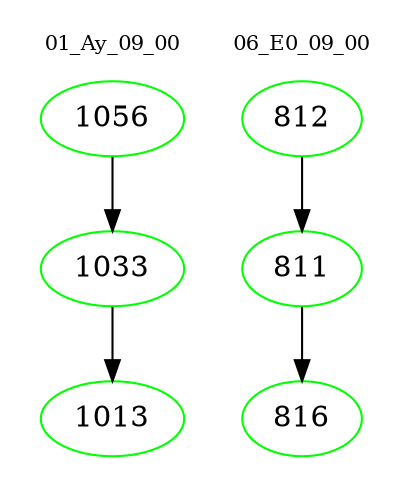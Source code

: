 digraph{
subgraph cluster_0 {
color = white
label = "01_Ay_09_00";
fontsize=10;
T0_1056 [label="1056", color="green"]
T0_1056 -> T0_1033 [color="black"]
T0_1033 [label="1033", color="green"]
T0_1033 -> T0_1013 [color="black"]
T0_1013 [label="1013", color="green"]
}
subgraph cluster_1 {
color = white
label = "06_E0_09_00";
fontsize=10;
T1_812 [label="812", color="green"]
T1_812 -> T1_811 [color="black"]
T1_811 [label="811", color="green"]
T1_811 -> T1_816 [color="black"]
T1_816 [label="816", color="green"]
}
}

